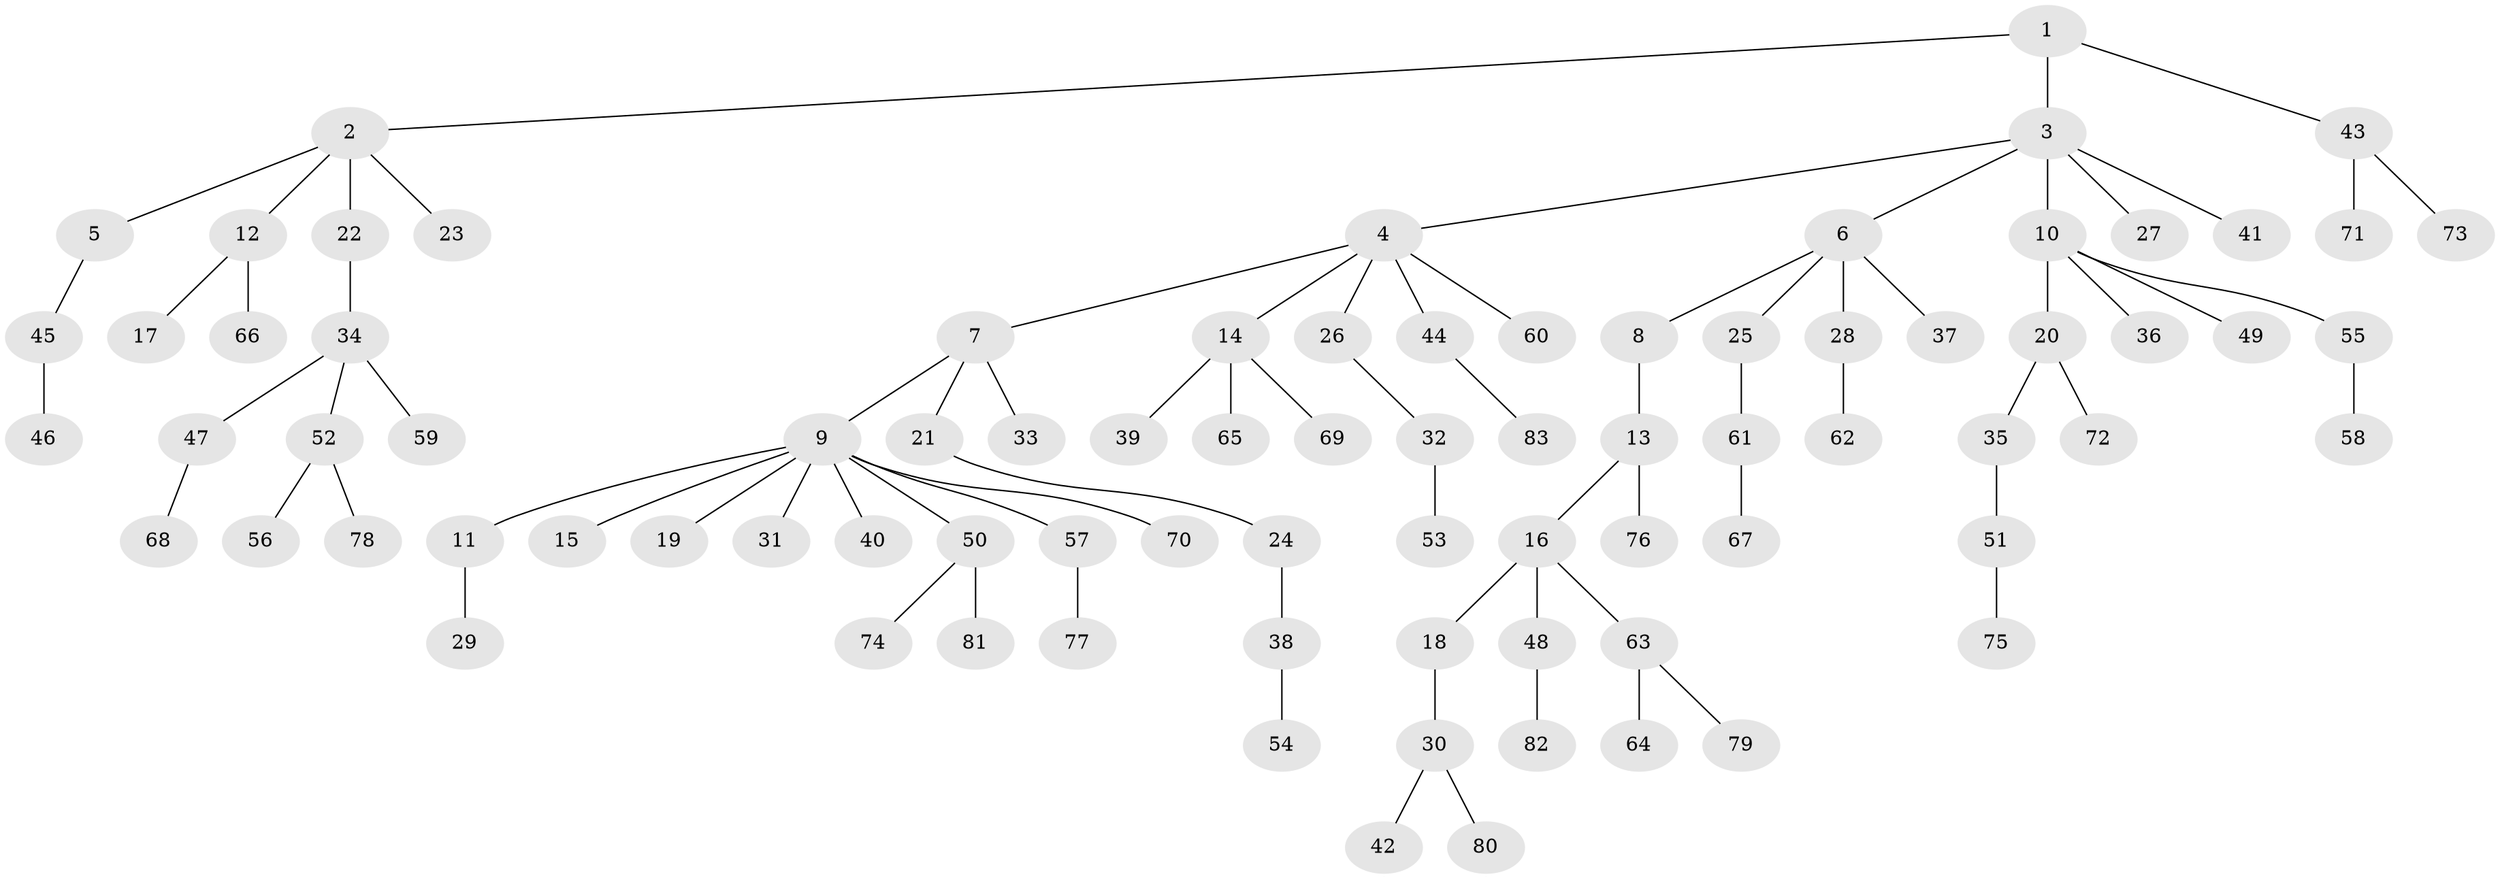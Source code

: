 // coarse degree distribution, {7: 0.017241379310344827, 6: 0.034482758620689655, 2: 0.15517241379310345, 5: 0.034482758620689655, 9: 0.017241379310344827, 1: 0.6379310344827587, 3: 0.05172413793103448, 4: 0.05172413793103448}
// Generated by graph-tools (version 1.1) at 2025/19/03/04/25 18:19:17]
// undirected, 83 vertices, 82 edges
graph export_dot {
graph [start="1"]
  node [color=gray90,style=filled];
  1;
  2;
  3;
  4;
  5;
  6;
  7;
  8;
  9;
  10;
  11;
  12;
  13;
  14;
  15;
  16;
  17;
  18;
  19;
  20;
  21;
  22;
  23;
  24;
  25;
  26;
  27;
  28;
  29;
  30;
  31;
  32;
  33;
  34;
  35;
  36;
  37;
  38;
  39;
  40;
  41;
  42;
  43;
  44;
  45;
  46;
  47;
  48;
  49;
  50;
  51;
  52;
  53;
  54;
  55;
  56;
  57;
  58;
  59;
  60;
  61;
  62;
  63;
  64;
  65;
  66;
  67;
  68;
  69;
  70;
  71;
  72;
  73;
  74;
  75;
  76;
  77;
  78;
  79;
  80;
  81;
  82;
  83;
  1 -- 2;
  1 -- 3;
  1 -- 43;
  2 -- 5;
  2 -- 12;
  2 -- 22;
  2 -- 23;
  3 -- 4;
  3 -- 6;
  3 -- 10;
  3 -- 27;
  3 -- 41;
  4 -- 7;
  4 -- 14;
  4 -- 26;
  4 -- 44;
  4 -- 60;
  5 -- 45;
  6 -- 8;
  6 -- 25;
  6 -- 28;
  6 -- 37;
  7 -- 9;
  7 -- 21;
  7 -- 33;
  8 -- 13;
  9 -- 11;
  9 -- 15;
  9 -- 19;
  9 -- 31;
  9 -- 40;
  9 -- 50;
  9 -- 57;
  9 -- 70;
  10 -- 20;
  10 -- 36;
  10 -- 49;
  10 -- 55;
  11 -- 29;
  12 -- 17;
  12 -- 66;
  13 -- 16;
  13 -- 76;
  14 -- 39;
  14 -- 65;
  14 -- 69;
  16 -- 18;
  16 -- 48;
  16 -- 63;
  18 -- 30;
  20 -- 35;
  20 -- 72;
  21 -- 24;
  22 -- 34;
  24 -- 38;
  25 -- 61;
  26 -- 32;
  28 -- 62;
  30 -- 42;
  30 -- 80;
  32 -- 53;
  34 -- 47;
  34 -- 52;
  34 -- 59;
  35 -- 51;
  38 -- 54;
  43 -- 71;
  43 -- 73;
  44 -- 83;
  45 -- 46;
  47 -- 68;
  48 -- 82;
  50 -- 74;
  50 -- 81;
  51 -- 75;
  52 -- 56;
  52 -- 78;
  55 -- 58;
  57 -- 77;
  61 -- 67;
  63 -- 64;
  63 -- 79;
}
